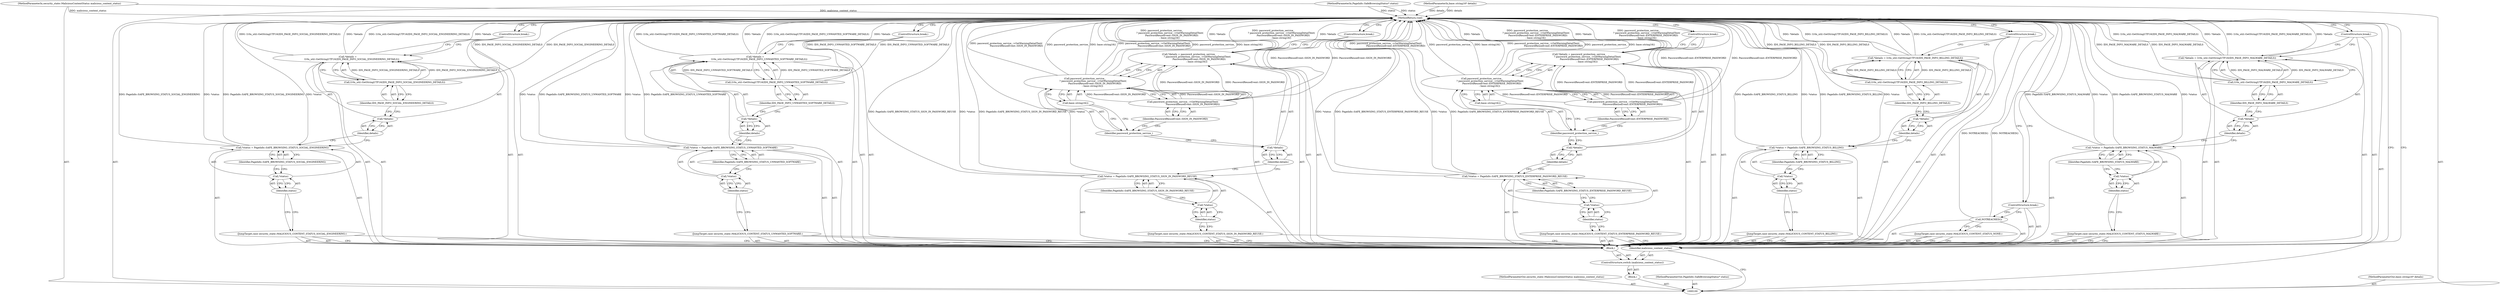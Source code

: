 digraph "1_Chrome_7cde8513c12a6e8ec5d1d1eb1cfd078d9adad3ef_0" {
"1000183" [label="(MethodReturn,void)"];
"1000115" [label="(Identifier,PageInfo::SAFE_BROWSING_STATUS_MALWARE)"];
"1000112" [label="(Call,*status = PageInfo::SAFE_BROWSING_STATUS_MALWARE)"];
"1000113" [label="(Call,*status)"];
"1000114" [label="(Identifier,status)"];
"1000119" [label="(Call,l10n_util::GetStringUTF16(IDS_PAGE_INFO_MALWARE_DETAILS))"];
"1000120" [label="(Identifier,IDS_PAGE_INFO_MALWARE_DETAILS)"];
"1000116" [label="(Call,*details = l10n_util::GetStringUTF16(IDS_PAGE_INFO_MALWARE_DETAILS))"];
"1000117" [label="(Call,*details)"];
"1000118" [label="(Identifier,details)"];
"1000121" [label="(ControlStructure,break;)"];
"1000122" [label="(JumpTarget,case security_state::MALICIOUS_CONTENT_STATUS_SOCIAL_ENGINEERING:)"];
"1000126" [label="(Identifier,PageInfo::SAFE_BROWSING_STATUS_SOCIAL_ENGINEERING)"];
"1000123" [label="(Call,*status = PageInfo::SAFE_BROWSING_STATUS_SOCIAL_ENGINEERING)"];
"1000124" [label="(Call,*status)"];
"1000125" [label="(Identifier,status)"];
"1000127" [label="(Call,*details =\n           l10n_util::GetStringUTF16(IDS_PAGE_INFO_SOCIAL_ENGINEERING_DETAILS))"];
"1000128" [label="(Call,*details)"];
"1000129" [label="(Identifier,details)"];
"1000130" [label="(Call,l10n_util::GetStringUTF16(IDS_PAGE_INFO_SOCIAL_ENGINEERING_DETAILS))"];
"1000131" [label="(Identifier,IDS_PAGE_INFO_SOCIAL_ENGINEERING_DETAILS)"];
"1000132" [label="(ControlStructure,break;)"];
"1000133" [label="(JumpTarget,case security_state::MALICIOUS_CONTENT_STATUS_UNWANTED_SOFTWARE:)"];
"1000137" [label="(Identifier,PageInfo::SAFE_BROWSING_STATUS_UNWANTED_SOFTWARE)"];
"1000134" [label="(Call,*status = PageInfo::SAFE_BROWSING_STATUS_UNWANTED_SOFTWARE)"];
"1000135" [label="(Call,*status)"];
"1000136" [label="(Identifier,status)"];
"1000101" [label="(MethodParameterIn,security_state::MaliciousContentStatus malicious_content_status)"];
"1000219" [label="(MethodParameterOut,security_state::MaliciousContentStatus malicious_content_status)"];
"1000138" [label="(Call,*details =\n           l10n_util::GetStringUTF16(IDS_PAGE_INFO_UNWANTED_SOFTWARE_DETAILS))"];
"1000139" [label="(Call,*details)"];
"1000140" [label="(Identifier,details)"];
"1000141" [label="(Call,l10n_util::GetStringUTF16(IDS_PAGE_INFO_UNWANTED_SOFTWARE_DETAILS))"];
"1000142" [label="(Identifier,IDS_PAGE_INFO_UNWANTED_SOFTWARE_DETAILS)"];
"1000143" [label="(ControlStructure,break;)"];
"1000144" [label="(JumpTarget,case security_state::MALICIOUS_CONTENT_STATUS_SIGN_IN_PASSWORD_REUSE:)"];
"1000148" [label="(Identifier,PageInfo::SAFE_BROWSING_STATUS_SIGN_IN_PASSWORD_REUSE)"];
"1000145" [label="(Call,*status = PageInfo::SAFE_BROWSING_STATUS_SIGN_IN_PASSWORD_REUSE)"];
"1000146" [label="(Call,*status)"];
"1000147" [label="(Identifier,status)"];
"1000152" [label="(Call,password_protection_service_\n                      ? password_protection_service_->GetWarningDetailText(\n                           PasswordReuseEvent::SIGN_IN_PASSWORD)\n                     : base::string16())"];
"1000153" [label="(Identifier,password_protection_service_)"];
"1000149" [label="(Call,*details = password_protection_service_\n                      ? password_protection_service_->GetWarningDetailText(\n                           PasswordReuseEvent::SIGN_IN_PASSWORD)\n                     : base::string16())"];
"1000150" [label="(Call,*details)"];
"1000151" [label="(Identifier,details)"];
"1000154" [label="(Call,password_protection_service_->GetWarningDetailText(\n                           PasswordReuseEvent::SIGN_IN_PASSWORD))"];
"1000155" [label="(Identifier,PasswordReuseEvent::SIGN_IN_PASSWORD)"];
"1000156" [label="(Call,base::string16())"];
"1000102" [label="(MethodParameterIn,PageInfo::SafeBrowsingStatus* status)"];
"1000220" [label="(MethodParameterOut,PageInfo::SafeBrowsingStatus* status)"];
"1000157" [label="(ControlStructure,break;)"];
"1000158" [label="(JumpTarget,case security_state::MALICIOUS_CONTENT_STATUS_ENTERPRISE_PASSWORD_REUSE:)"];
"1000162" [label="(Identifier,PageInfo::SAFE_BROWSING_STATUS_ENTERPRISE_PASSWORD_REUSE)"];
"1000159" [label="(Call,*status = PageInfo::SAFE_BROWSING_STATUS_ENTERPRISE_PASSWORD_REUSE)"];
"1000160" [label="(Call,*status)"];
"1000161" [label="(Identifier,status)"];
"1000166" [label="(Call,password_protection_service_\n                      ? password_protection_service_->GetWarningDetailText(\n                           PasswordReuseEvent::ENTERPRISE_PASSWORD)\n                     : base::string16())"];
"1000167" [label="(Identifier,password_protection_service_)"];
"1000163" [label="(Call,*details = password_protection_service_\n                      ? password_protection_service_->GetWarningDetailText(\n                           PasswordReuseEvent::ENTERPRISE_PASSWORD)\n                     : base::string16())"];
"1000164" [label="(Call,*details)"];
"1000165" [label="(Identifier,details)"];
"1000168" [label="(Call,password_protection_service_->GetWarningDetailText(\n                           PasswordReuseEvent::ENTERPRISE_PASSWORD))"];
"1000169" [label="(Identifier,PasswordReuseEvent::ENTERPRISE_PASSWORD)"];
"1000170" [label="(Call,base::string16())"];
"1000104" [label="(Block,)"];
"1000103" [label="(MethodParameterIn,base::string16* details)"];
"1000221" [label="(MethodParameterOut,base::string16* details)"];
"1000171" [label="(ControlStructure,break;)"];
"1000172" [label="(JumpTarget,case security_state::MALICIOUS_CONTENT_STATUS_BILLING:)"];
"1000176" [label="(Identifier,PageInfo::SAFE_BROWSING_STATUS_BILLING)"];
"1000173" [label="(Call,*status = PageInfo::SAFE_BROWSING_STATUS_BILLING)"];
"1000174" [label="(Call,*status)"];
"1000175" [label="(Identifier,status)"];
"1000180" [label="(Call,l10n_util::GetStringUTF16(IDS_PAGE_INFO_BILLING_DETAILS))"];
"1000181" [label="(Identifier,IDS_PAGE_INFO_BILLING_DETAILS)"];
"1000177" [label="(Call,*details = l10n_util::GetStringUTF16(IDS_PAGE_INFO_BILLING_DETAILS))"];
"1000178" [label="(Call,*details)"];
"1000179" [label="(Identifier,details)"];
"1000182" [label="(ControlStructure,break;)"];
"1000106" [label="(Identifier,malicious_content_status)"];
"1000105" [label="(ControlStructure,switch (malicious_content_status))"];
"1000107" [label="(Block,)"];
"1000108" [label="(JumpTarget,case security_state::MALICIOUS_CONTENT_STATUS_NONE:)"];
"1000109" [label="(Call,NOTREACHED())"];
"1000110" [label="(ControlStructure,break;)"];
"1000111" [label="(JumpTarget,case security_state::MALICIOUS_CONTENT_STATUS_MALWARE:)"];
"1000183" -> "1000100"  [label="AST: "];
"1000183" -> "1000106"  [label="CFG: "];
"1000183" -> "1000110"  [label="CFG: "];
"1000183" -> "1000121"  [label="CFG: "];
"1000183" -> "1000132"  [label="CFG: "];
"1000183" -> "1000143"  [label="CFG: "];
"1000183" -> "1000157"  [label="CFG: "];
"1000183" -> "1000171"  [label="CFG: "];
"1000183" -> "1000182"  [label="CFG: "];
"1000141" -> "1000183"  [label="DDG: IDS_PAGE_INFO_UNWANTED_SOFTWARE_DETAILS"];
"1000168" -> "1000183"  [label="DDG: PasswordReuseEvent::ENTERPRISE_PASSWORD"];
"1000159" -> "1000183"  [label="DDG: *status"];
"1000159" -> "1000183"  [label="DDG: PageInfo::SAFE_BROWSING_STATUS_ENTERPRISE_PASSWORD_REUSE"];
"1000180" -> "1000183"  [label="DDG: IDS_PAGE_INFO_BILLING_DETAILS"];
"1000152" -> "1000183"  [label="DDG: password_protection_service_->GetWarningDetailText(\n                           PasswordReuseEvent::SIGN_IN_PASSWORD)"];
"1000152" -> "1000183"  [label="DDG: password_protection_service_"];
"1000152" -> "1000183"  [label="DDG: base::string16()"];
"1000116" -> "1000183"  [label="DDG: l10n_util::GetStringUTF16(IDS_PAGE_INFO_MALWARE_DETAILS)"];
"1000116" -> "1000183"  [label="DDG: *details"];
"1000177" -> "1000183"  [label="DDG: *details"];
"1000177" -> "1000183"  [label="DDG: l10n_util::GetStringUTF16(IDS_PAGE_INFO_BILLING_DETAILS)"];
"1000166" -> "1000183"  [label="DDG: password_protection_service_->GetWarningDetailText(\n                           PasswordReuseEvent::ENTERPRISE_PASSWORD)"];
"1000166" -> "1000183"  [label="DDG: password_protection_service_"];
"1000166" -> "1000183"  [label="DDG: base::string16()"];
"1000127" -> "1000183"  [label="DDG: l10n_util::GetStringUTF16(IDS_PAGE_INFO_SOCIAL_ENGINEERING_DETAILS)"];
"1000127" -> "1000183"  [label="DDG: *details"];
"1000163" -> "1000183"  [label="DDG: *details"];
"1000163" -> "1000183"  [label="DDG: password_protection_service_\n                      ? password_protection_service_->GetWarningDetailText(\n                           PasswordReuseEvent::ENTERPRISE_PASSWORD)\n                     : base::string16()"];
"1000123" -> "1000183"  [label="DDG: PageInfo::SAFE_BROWSING_STATUS_SOCIAL_ENGINEERING"];
"1000123" -> "1000183"  [label="DDG: *status"];
"1000138" -> "1000183"  [label="DDG: l10n_util::GetStringUTF16(IDS_PAGE_INFO_UNWANTED_SOFTWARE_DETAILS)"];
"1000138" -> "1000183"  [label="DDG: *details"];
"1000149" -> "1000183"  [label="DDG: password_protection_service_\n                      ? password_protection_service_->GetWarningDetailText(\n                           PasswordReuseEvent::SIGN_IN_PASSWORD)\n                     : base::string16()"];
"1000149" -> "1000183"  [label="DDG: *details"];
"1000154" -> "1000183"  [label="DDG: PasswordReuseEvent::SIGN_IN_PASSWORD"];
"1000103" -> "1000183"  [label="DDG: details"];
"1000112" -> "1000183"  [label="DDG: PageInfo::SAFE_BROWSING_STATUS_MALWARE"];
"1000112" -> "1000183"  [label="DDG: *status"];
"1000145" -> "1000183"  [label="DDG: PageInfo::SAFE_BROWSING_STATUS_SIGN_IN_PASSWORD_REUSE"];
"1000145" -> "1000183"  [label="DDG: *status"];
"1000173" -> "1000183"  [label="DDG: PageInfo::SAFE_BROWSING_STATUS_BILLING"];
"1000173" -> "1000183"  [label="DDG: *status"];
"1000102" -> "1000183"  [label="DDG: status"];
"1000134" -> "1000183"  [label="DDG: *status"];
"1000134" -> "1000183"  [label="DDG: PageInfo::SAFE_BROWSING_STATUS_UNWANTED_SOFTWARE"];
"1000101" -> "1000183"  [label="DDG: malicious_content_status"];
"1000119" -> "1000183"  [label="DDG: IDS_PAGE_INFO_MALWARE_DETAILS"];
"1000109" -> "1000183"  [label="DDG: NOTREACHED()"];
"1000130" -> "1000183"  [label="DDG: IDS_PAGE_INFO_SOCIAL_ENGINEERING_DETAILS"];
"1000115" -> "1000112"  [label="AST: "];
"1000115" -> "1000113"  [label="CFG: "];
"1000112" -> "1000115"  [label="CFG: "];
"1000112" -> "1000107"  [label="AST: "];
"1000112" -> "1000115"  [label="CFG: "];
"1000113" -> "1000112"  [label="AST: "];
"1000115" -> "1000112"  [label="AST: "];
"1000118" -> "1000112"  [label="CFG: "];
"1000112" -> "1000183"  [label="DDG: PageInfo::SAFE_BROWSING_STATUS_MALWARE"];
"1000112" -> "1000183"  [label="DDG: *status"];
"1000113" -> "1000112"  [label="AST: "];
"1000113" -> "1000114"  [label="CFG: "];
"1000114" -> "1000113"  [label="AST: "];
"1000115" -> "1000113"  [label="CFG: "];
"1000114" -> "1000113"  [label="AST: "];
"1000114" -> "1000111"  [label="CFG: "];
"1000113" -> "1000114"  [label="CFG: "];
"1000119" -> "1000116"  [label="AST: "];
"1000119" -> "1000120"  [label="CFG: "];
"1000120" -> "1000119"  [label="AST: "];
"1000116" -> "1000119"  [label="CFG: "];
"1000119" -> "1000183"  [label="DDG: IDS_PAGE_INFO_MALWARE_DETAILS"];
"1000119" -> "1000116"  [label="DDG: IDS_PAGE_INFO_MALWARE_DETAILS"];
"1000120" -> "1000119"  [label="AST: "];
"1000120" -> "1000117"  [label="CFG: "];
"1000119" -> "1000120"  [label="CFG: "];
"1000116" -> "1000107"  [label="AST: "];
"1000116" -> "1000119"  [label="CFG: "];
"1000117" -> "1000116"  [label="AST: "];
"1000119" -> "1000116"  [label="AST: "];
"1000121" -> "1000116"  [label="CFG: "];
"1000116" -> "1000183"  [label="DDG: l10n_util::GetStringUTF16(IDS_PAGE_INFO_MALWARE_DETAILS)"];
"1000116" -> "1000183"  [label="DDG: *details"];
"1000119" -> "1000116"  [label="DDG: IDS_PAGE_INFO_MALWARE_DETAILS"];
"1000117" -> "1000116"  [label="AST: "];
"1000117" -> "1000118"  [label="CFG: "];
"1000118" -> "1000117"  [label="AST: "];
"1000120" -> "1000117"  [label="CFG: "];
"1000118" -> "1000117"  [label="AST: "];
"1000118" -> "1000112"  [label="CFG: "];
"1000117" -> "1000118"  [label="CFG: "];
"1000121" -> "1000107"  [label="AST: "];
"1000121" -> "1000116"  [label="CFG: "];
"1000183" -> "1000121"  [label="CFG: "];
"1000122" -> "1000107"  [label="AST: "];
"1000122" -> "1000106"  [label="CFG: "];
"1000125" -> "1000122"  [label="CFG: "];
"1000126" -> "1000123"  [label="AST: "];
"1000126" -> "1000124"  [label="CFG: "];
"1000123" -> "1000126"  [label="CFG: "];
"1000123" -> "1000107"  [label="AST: "];
"1000123" -> "1000126"  [label="CFG: "];
"1000124" -> "1000123"  [label="AST: "];
"1000126" -> "1000123"  [label="AST: "];
"1000129" -> "1000123"  [label="CFG: "];
"1000123" -> "1000183"  [label="DDG: PageInfo::SAFE_BROWSING_STATUS_SOCIAL_ENGINEERING"];
"1000123" -> "1000183"  [label="DDG: *status"];
"1000124" -> "1000123"  [label="AST: "];
"1000124" -> "1000125"  [label="CFG: "];
"1000125" -> "1000124"  [label="AST: "];
"1000126" -> "1000124"  [label="CFG: "];
"1000125" -> "1000124"  [label="AST: "];
"1000125" -> "1000122"  [label="CFG: "];
"1000124" -> "1000125"  [label="CFG: "];
"1000127" -> "1000107"  [label="AST: "];
"1000127" -> "1000130"  [label="CFG: "];
"1000128" -> "1000127"  [label="AST: "];
"1000130" -> "1000127"  [label="AST: "];
"1000132" -> "1000127"  [label="CFG: "];
"1000127" -> "1000183"  [label="DDG: l10n_util::GetStringUTF16(IDS_PAGE_INFO_SOCIAL_ENGINEERING_DETAILS)"];
"1000127" -> "1000183"  [label="DDG: *details"];
"1000130" -> "1000127"  [label="DDG: IDS_PAGE_INFO_SOCIAL_ENGINEERING_DETAILS"];
"1000128" -> "1000127"  [label="AST: "];
"1000128" -> "1000129"  [label="CFG: "];
"1000129" -> "1000128"  [label="AST: "];
"1000131" -> "1000128"  [label="CFG: "];
"1000129" -> "1000128"  [label="AST: "];
"1000129" -> "1000123"  [label="CFG: "];
"1000128" -> "1000129"  [label="CFG: "];
"1000130" -> "1000127"  [label="AST: "];
"1000130" -> "1000131"  [label="CFG: "];
"1000131" -> "1000130"  [label="AST: "];
"1000127" -> "1000130"  [label="CFG: "];
"1000130" -> "1000183"  [label="DDG: IDS_PAGE_INFO_SOCIAL_ENGINEERING_DETAILS"];
"1000130" -> "1000127"  [label="DDG: IDS_PAGE_INFO_SOCIAL_ENGINEERING_DETAILS"];
"1000131" -> "1000130"  [label="AST: "];
"1000131" -> "1000128"  [label="CFG: "];
"1000130" -> "1000131"  [label="CFG: "];
"1000132" -> "1000107"  [label="AST: "];
"1000132" -> "1000127"  [label="CFG: "];
"1000183" -> "1000132"  [label="CFG: "];
"1000133" -> "1000107"  [label="AST: "];
"1000133" -> "1000106"  [label="CFG: "];
"1000136" -> "1000133"  [label="CFG: "];
"1000137" -> "1000134"  [label="AST: "];
"1000137" -> "1000135"  [label="CFG: "];
"1000134" -> "1000137"  [label="CFG: "];
"1000134" -> "1000107"  [label="AST: "];
"1000134" -> "1000137"  [label="CFG: "];
"1000135" -> "1000134"  [label="AST: "];
"1000137" -> "1000134"  [label="AST: "];
"1000140" -> "1000134"  [label="CFG: "];
"1000134" -> "1000183"  [label="DDG: *status"];
"1000134" -> "1000183"  [label="DDG: PageInfo::SAFE_BROWSING_STATUS_UNWANTED_SOFTWARE"];
"1000135" -> "1000134"  [label="AST: "];
"1000135" -> "1000136"  [label="CFG: "];
"1000136" -> "1000135"  [label="AST: "];
"1000137" -> "1000135"  [label="CFG: "];
"1000136" -> "1000135"  [label="AST: "];
"1000136" -> "1000133"  [label="CFG: "];
"1000135" -> "1000136"  [label="CFG: "];
"1000101" -> "1000100"  [label="AST: "];
"1000101" -> "1000183"  [label="DDG: malicious_content_status"];
"1000219" -> "1000100"  [label="AST: "];
"1000138" -> "1000107"  [label="AST: "];
"1000138" -> "1000141"  [label="CFG: "];
"1000139" -> "1000138"  [label="AST: "];
"1000141" -> "1000138"  [label="AST: "];
"1000143" -> "1000138"  [label="CFG: "];
"1000138" -> "1000183"  [label="DDG: l10n_util::GetStringUTF16(IDS_PAGE_INFO_UNWANTED_SOFTWARE_DETAILS)"];
"1000138" -> "1000183"  [label="DDG: *details"];
"1000141" -> "1000138"  [label="DDG: IDS_PAGE_INFO_UNWANTED_SOFTWARE_DETAILS"];
"1000139" -> "1000138"  [label="AST: "];
"1000139" -> "1000140"  [label="CFG: "];
"1000140" -> "1000139"  [label="AST: "];
"1000142" -> "1000139"  [label="CFG: "];
"1000140" -> "1000139"  [label="AST: "];
"1000140" -> "1000134"  [label="CFG: "];
"1000139" -> "1000140"  [label="CFG: "];
"1000141" -> "1000138"  [label="AST: "];
"1000141" -> "1000142"  [label="CFG: "];
"1000142" -> "1000141"  [label="AST: "];
"1000138" -> "1000141"  [label="CFG: "];
"1000141" -> "1000183"  [label="DDG: IDS_PAGE_INFO_UNWANTED_SOFTWARE_DETAILS"];
"1000141" -> "1000138"  [label="DDG: IDS_PAGE_INFO_UNWANTED_SOFTWARE_DETAILS"];
"1000142" -> "1000141"  [label="AST: "];
"1000142" -> "1000139"  [label="CFG: "];
"1000141" -> "1000142"  [label="CFG: "];
"1000143" -> "1000107"  [label="AST: "];
"1000143" -> "1000138"  [label="CFG: "];
"1000183" -> "1000143"  [label="CFG: "];
"1000144" -> "1000107"  [label="AST: "];
"1000144" -> "1000106"  [label="CFG: "];
"1000147" -> "1000144"  [label="CFG: "];
"1000148" -> "1000145"  [label="AST: "];
"1000148" -> "1000146"  [label="CFG: "];
"1000145" -> "1000148"  [label="CFG: "];
"1000145" -> "1000107"  [label="AST: "];
"1000145" -> "1000148"  [label="CFG: "];
"1000146" -> "1000145"  [label="AST: "];
"1000148" -> "1000145"  [label="AST: "];
"1000151" -> "1000145"  [label="CFG: "];
"1000145" -> "1000183"  [label="DDG: PageInfo::SAFE_BROWSING_STATUS_SIGN_IN_PASSWORD_REUSE"];
"1000145" -> "1000183"  [label="DDG: *status"];
"1000146" -> "1000145"  [label="AST: "];
"1000146" -> "1000147"  [label="CFG: "];
"1000147" -> "1000146"  [label="AST: "];
"1000148" -> "1000146"  [label="CFG: "];
"1000147" -> "1000146"  [label="AST: "];
"1000147" -> "1000144"  [label="CFG: "];
"1000146" -> "1000147"  [label="CFG: "];
"1000152" -> "1000149"  [label="AST: "];
"1000152" -> "1000154"  [label="CFG: "];
"1000152" -> "1000156"  [label="CFG: "];
"1000153" -> "1000152"  [label="AST: "];
"1000154" -> "1000152"  [label="AST: "];
"1000156" -> "1000152"  [label="AST: "];
"1000149" -> "1000152"  [label="CFG: "];
"1000152" -> "1000183"  [label="DDG: password_protection_service_->GetWarningDetailText(\n                           PasswordReuseEvent::SIGN_IN_PASSWORD)"];
"1000152" -> "1000183"  [label="DDG: password_protection_service_"];
"1000152" -> "1000183"  [label="DDG: base::string16()"];
"1000154" -> "1000152"  [label="DDG: PasswordReuseEvent::SIGN_IN_PASSWORD"];
"1000153" -> "1000152"  [label="AST: "];
"1000153" -> "1000150"  [label="CFG: "];
"1000155" -> "1000153"  [label="CFG: "];
"1000156" -> "1000153"  [label="CFG: "];
"1000149" -> "1000107"  [label="AST: "];
"1000149" -> "1000152"  [label="CFG: "];
"1000150" -> "1000149"  [label="AST: "];
"1000152" -> "1000149"  [label="AST: "];
"1000157" -> "1000149"  [label="CFG: "];
"1000149" -> "1000183"  [label="DDG: password_protection_service_\n                      ? password_protection_service_->GetWarningDetailText(\n                           PasswordReuseEvent::SIGN_IN_PASSWORD)\n                     : base::string16()"];
"1000149" -> "1000183"  [label="DDG: *details"];
"1000154" -> "1000149"  [label="DDG: PasswordReuseEvent::SIGN_IN_PASSWORD"];
"1000150" -> "1000149"  [label="AST: "];
"1000150" -> "1000151"  [label="CFG: "];
"1000151" -> "1000150"  [label="AST: "];
"1000153" -> "1000150"  [label="CFG: "];
"1000151" -> "1000150"  [label="AST: "];
"1000151" -> "1000145"  [label="CFG: "];
"1000150" -> "1000151"  [label="CFG: "];
"1000154" -> "1000152"  [label="AST: "];
"1000154" -> "1000155"  [label="CFG: "];
"1000155" -> "1000154"  [label="AST: "];
"1000152" -> "1000154"  [label="CFG: "];
"1000154" -> "1000183"  [label="DDG: PasswordReuseEvent::SIGN_IN_PASSWORD"];
"1000154" -> "1000149"  [label="DDG: PasswordReuseEvent::SIGN_IN_PASSWORD"];
"1000154" -> "1000152"  [label="DDG: PasswordReuseEvent::SIGN_IN_PASSWORD"];
"1000155" -> "1000154"  [label="AST: "];
"1000155" -> "1000153"  [label="CFG: "];
"1000154" -> "1000155"  [label="CFG: "];
"1000156" -> "1000152"  [label="AST: "];
"1000156" -> "1000153"  [label="CFG: "];
"1000152" -> "1000156"  [label="CFG: "];
"1000102" -> "1000100"  [label="AST: "];
"1000102" -> "1000183"  [label="DDG: status"];
"1000220" -> "1000100"  [label="AST: "];
"1000157" -> "1000107"  [label="AST: "];
"1000157" -> "1000149"  [label="CFG: "];
"1000183" -> "1000157"  [label="CFG: "];
"1000158" -> "1000107"  [label="AST: "];
"1000158" -> "1000106"  [label="CFG: "];
"1000161" -> "1000158"  [label="CFG: "];
"1000162" -> "1000159"  [label="AST: "];
"1000162" -> "1000160"  [label="CFG: "];
"1000159" -> "1000162"  [label="CFG: "];
"1000159" -> "1000107"  [label="AST: "];
"1000159" -> "1000162"  [label="CFG: "];
"1000160" -> "1000159"  [label="AST: "];
"1000162" -> "1000159"  [label="AST: "];
"1000165" -> "1000159"  [label="CFG: "];
"1000159" -> "1000183"  [label="DDG: *status"];
"1000159" -> "1000183"  [label="DDG: PageInfo::SAFE_BROWSING_STATUS_ENTERPRISE_PASSWORD_REUSE"];
"1000160" -> "1000159"  [label="AST: "];
"1000160" -> "1000161"  [label="CFG: "];
"1000161" -> "1000160"  [label="AST: "];
"1000162" -> "1000160"  [label="CFG: "];
"1000161" -> "1000160"  [label="AST: "];
"1000161" -> "1000158"  [label="CFG: "];
"1000160" -> "1000161"  [label="CFG: "];
"1000166" -> "1000163"  [label="AST: "];
"1000166" -> "1000168"  [label="CFG: "];
"1000166" -> "1000170"  [label="CFG: "];
"1000167" -> "1000166"  [label="AST: "];
"1000168" -> "1000166"  [label="AST: "];
"1000170" -> "1000166"  [label="AST: "];
"1000163" -> "1000166"  [label="CFG: "];
"1000166" -> "1000183"  [label="DDG: password_protection_service_->GetWarningDetailText(\n                           PasswordReuseEvent::ENTERPRISE_PASSWORD)"];
"1000166" -> "1000183"  [label="DDG: password_protection_service_"];
"1000166" -> "1000183"  [label="DDG: base::string16()"];
"1000168" -> "1000166"  [label="DDG: PasswordReuseEvent::ENTERPRISE_PASSWORD"];
"1000167" -> "1000166"  [label="AST: "];
"1000167" -> "1000164"  [label="CFG: "];
"1000169" -> "1000167"  [label="CFG: "];
"1000170" -> "1000167"  [label="CFG: "];
"1000163" -> "1000107"  [label="AST: "];
"1000163" -> "1000166"  [label="CFG: "];
"1000164" -> "1000163"  [label="AST: "];
"1000166" -> "1000163"  [label="AST: "];
"1000171" -> "1000163"  [label="CFG: "];
"1000163" -> "1000183"  [label="DDG: *details"];
"1000163" -> "1000183"  [label="DDG: password_protection_service_\n                      ? password_protection_service_->GetWarningDetailText(\n                           PasswordReuseEvent::ENTERPRISE_PASSWORD)\n                     : base::string16()"];
"1000168" -> "1000163"  [label="DDG: PasswordReuseEvent::ENTERPRISE_PASSWORD"];
"1000164" -> "1000163"  [label="AST: "];
"1000164" -> "1000165"  [label="CFG: "];
"1000165" -> "1000164"  [label="AST: "];
"1000167" -> "1000164"  [label="CFG: "];
"1000165" -> "1000164"  [label="AST: "];
"1000165" -> "1000159"  [label="CFG: "];
"1000164" -> "1000165"  [label="CFG: "];
"1000168" -> "1000166"  [label="AST: "];
"1000168" -> "1000169"  [label="CFG: "];
"1000169" -> "1000168"  [label="AST: "];
"1000166" -> "1000168"  [label="CFG: "];
"1000168" -> "1000183"  [label="DDG: PasswordReuseEvent::ENTERPRISE_PASSWORD"];
"1000168" -> "1000163"  [label="DDG: PasswordReuseEvent::ENTERPRISE_PASSWORD"];
"1000168" -> "1000166"  [label="DDG: PasswordReuseEvent::ENTERPRISE_PASSWORD"];
"1000169" -> "1000168"  [label="AST: "];
"1000169" -> "1000167"  [label="CFG: "];
"1000168" -> "1000169"  [label="CFG: "];
"1000170" -> "1000166"  [label="AST: "];
"1000170" -> "1000167"  [label="CFG: "];
"1000166" -> "1000170"  [label="CFG: "];
"1000104" -> "1000100"  [label="AST: "];
"1000105" -> "1000104"  [label="AST: "];
"1000103" -> "1000100"  [label="AST: "];
"1000103" -> "1000183"  [label="DDG: details"];
"1000221" -> "1000100"  [label="AST: "];
"1000171" -> "1000107"  [label="AST: "];
"1000171" -> "1000163"  [label="CFG: "];
"1000183" -> "1000171"  [label="CFG: "];
"1000172" -> "1000107"  [label="AST: "];
"1000172" -> "1000106"  [label="CFG: "];
"1000175" -> "1000172"  [label="CFG: "];
"1000176" -> "1000173"  [label="AST: "];
"1000176" -> "1000174"  [label="CFG: "];
"1000173" -> "1000176"  [label="CFG: "];
"1000173" -> "1000107"  [label="AST: "];
"1000173" -> "1000176"  [label="CFG: "];
"1000174" -> "1000173"  [label="AST: "];
"1000176" -> "1000173"  [label="AST: "];
"1000179" -> "1000173"  [label="CFG: "];
"1000173" -> "1000183"  [label="DDG: PageInfo::SAFE_BROWSING_STATUS_BILLING"];
"1000173" -> "1000183"  [label="DDG: *status"];
"1000174" -> "1000173"  [label="AST: "];
"1000174" -> "1000175"  [label="CFG: "];
"1000175" -> "1000174"  [label="AST: "];
"1000176" -> "1000174"  [label="CFG: "];
"1000175" -> "1000174"  [label="AST: "];
"1000175" -> "1000172"  [label="CFG: "];
"1000174" -> "1000175"  [label="CFG: "];
"1000180" -> "1000177"  [label="AST: "];
"1000180" -> "1000181"  [label="CFG: "];
"1000181" -> "1000180"  [label="AST: "];
"1000177" -> "1000180"  [label="CFG: "];
"1000180" -> "1000183"  [label="DDG: IDS_PAGE_INFO_BILLING_DETAILS"];
"1000180" -> "1000177"  [label="DDG: IDS_PAGE_INFO_BILLING_DETAILS"];
"1000181" -> "1000180"  [label="AST: "];
"1000181" -> "1000178"  [label="CFG: "];
"1000180" -> "1000181"  [label="CFG: "];
"1000177" -> "1000107"  [label="AST: "];
"1000177" -> "1000180"  [label="CFG: "];
"1000178" -> "1000177"  [label="AST: "];
"1000180" -> "1000177"  [label="AST: "];
"1000182" -> "1000177"  [label="CFG: "];
"1000177" -> "1000183"  [label="DDG: *details"];
"1000177" -> "1000183"  [label="DDG: l10n_util::GetStringUTF16(IDS_PAGE_INFO_BILLING_DETAILS)"];
"1000180" -> "1000177"  [label="DDG: IDS_PAGE_INFO_BILLING_DETAILS"];
"1000178" -> "1000177"  [label="AST: "];
"1000178" -> "1000179"  [label="CFG: "];
"1000179" -> "1000178"  [label="AST: "];
"1000181" -> "1000178"  [label="CFG: "];
"1000179" -> "1000178"  [label="AST: "];
"1000179" -> "1000173"  [label="CFG: "];
"1000178" -> "1000179"  [label="CFG: "];
"1000182" -> "1000107"  [label="AST: "];
"1000182" -> "1000177"  [label="CFG: "];
"1000183" -> "1000182"  [label="CFG: "];
"1000106" -> "1000105"  [label="AST: "];
"1000106" -> "1000100"  [label="CFG: "];
"1000108" -> "1000106"  [label="CFG: "];
"1000111" -> "1000106"  [label="CFG: "];
"1000122" -> "1000106"  [label="CFG: "];
"1000133" -> "1000106"  [label="CFG: "];
"1000144" -> "1000106"  [label="CFG: "];
"1000158" -> "1000106"  [label="CFG: "];
"1000172" -> "1000106"  [label="CFG: "];
"1000183" -> "1000106"  [label="CFG: "];
"1000105" -> "1000104"  [label="AST: "];
"1000106" -> "1000105"  [label="AST: "];
"1000107" -> "1000105"  [label="AST: "];
"1000107" -> "1000105"  [label="AST: "];
"1000108" -> "1000107"  [label="AST: "];
"1000109" -> "1000107"  [label="AST: "];
"1000110" -> "1000107"  [label="AST: "];
"1000111" -> "1000107"  [label="AST: "];
"1000112" -> "1000107"  [label="AST: "];
"1000116" -> "1000107"  [label="AST: "];
"1000121" -> "1000107"  [label="AST: "];
"1000122" -> "1000107"  [label="AST: "];
"1000123" -> "1000107"  [label="AST: "];
"1000127" -> "1000107"  [label="AST: "];
"1000132" -> "1000107"  [label="AST: "];
"1000133" -> "1000107"  [label="AST: "];
"1000134" -> "1000107"  [label="AST: "];
"1000138" -> "1000107"  [label="AST: "];
"1000143" -> "1000107"  [label="AST: "];
"1000144" -> "1000107"  [label="AST: "];
"1000145" -> "1000107"  [label="AST: "];
"1000149" -> "1000107"  [label="AST: "];
"1000157" -> "1000107"  [label="AST: "];
"1000158" -> "1000107"  [label="AST: "];
"1000159" -> "1000107"  [label="AST: "];
"1000163" -> "1000107"  [label="AST: "];
"1000171" -> "1000107"  [label="AST: "];
"1000172" -> "1000107"  [label="AST: "];
"1000173" -> "1000107"  [label="AST: "];
"1000177" -> "1000107"  [label="AST: "];
"1000182" -> "1000107"  [label="AST: "];
"1000108" -> "1000107"  [label="AST: "];
"1000108" -> "1000106"  [label="CFG: "];
"1000109" -> "1000108"  [label="CFG: "];
"1000109" -> "1000107"  [label="AST: "];
"1000109" -> "1000108"  [label="CFG: "];
"1000110" -> "1000109"  [label="CFG: "];
"1000109" -> "1000183"  [label="DDG: NOTREACHED()"];
"1000110" -> "1000107"  [label="AST: "];
"1000110" -> "1000109"  [label="CFG: "];
"1000183" -> "1000110"  [label="CFG: "];
"1000111" -> "1000107"  [label="AST: "];
"1000111" -> "1000106"  [label="CFG: "];
"1000114" -> "1000111"  [label="CFG: "];
}

